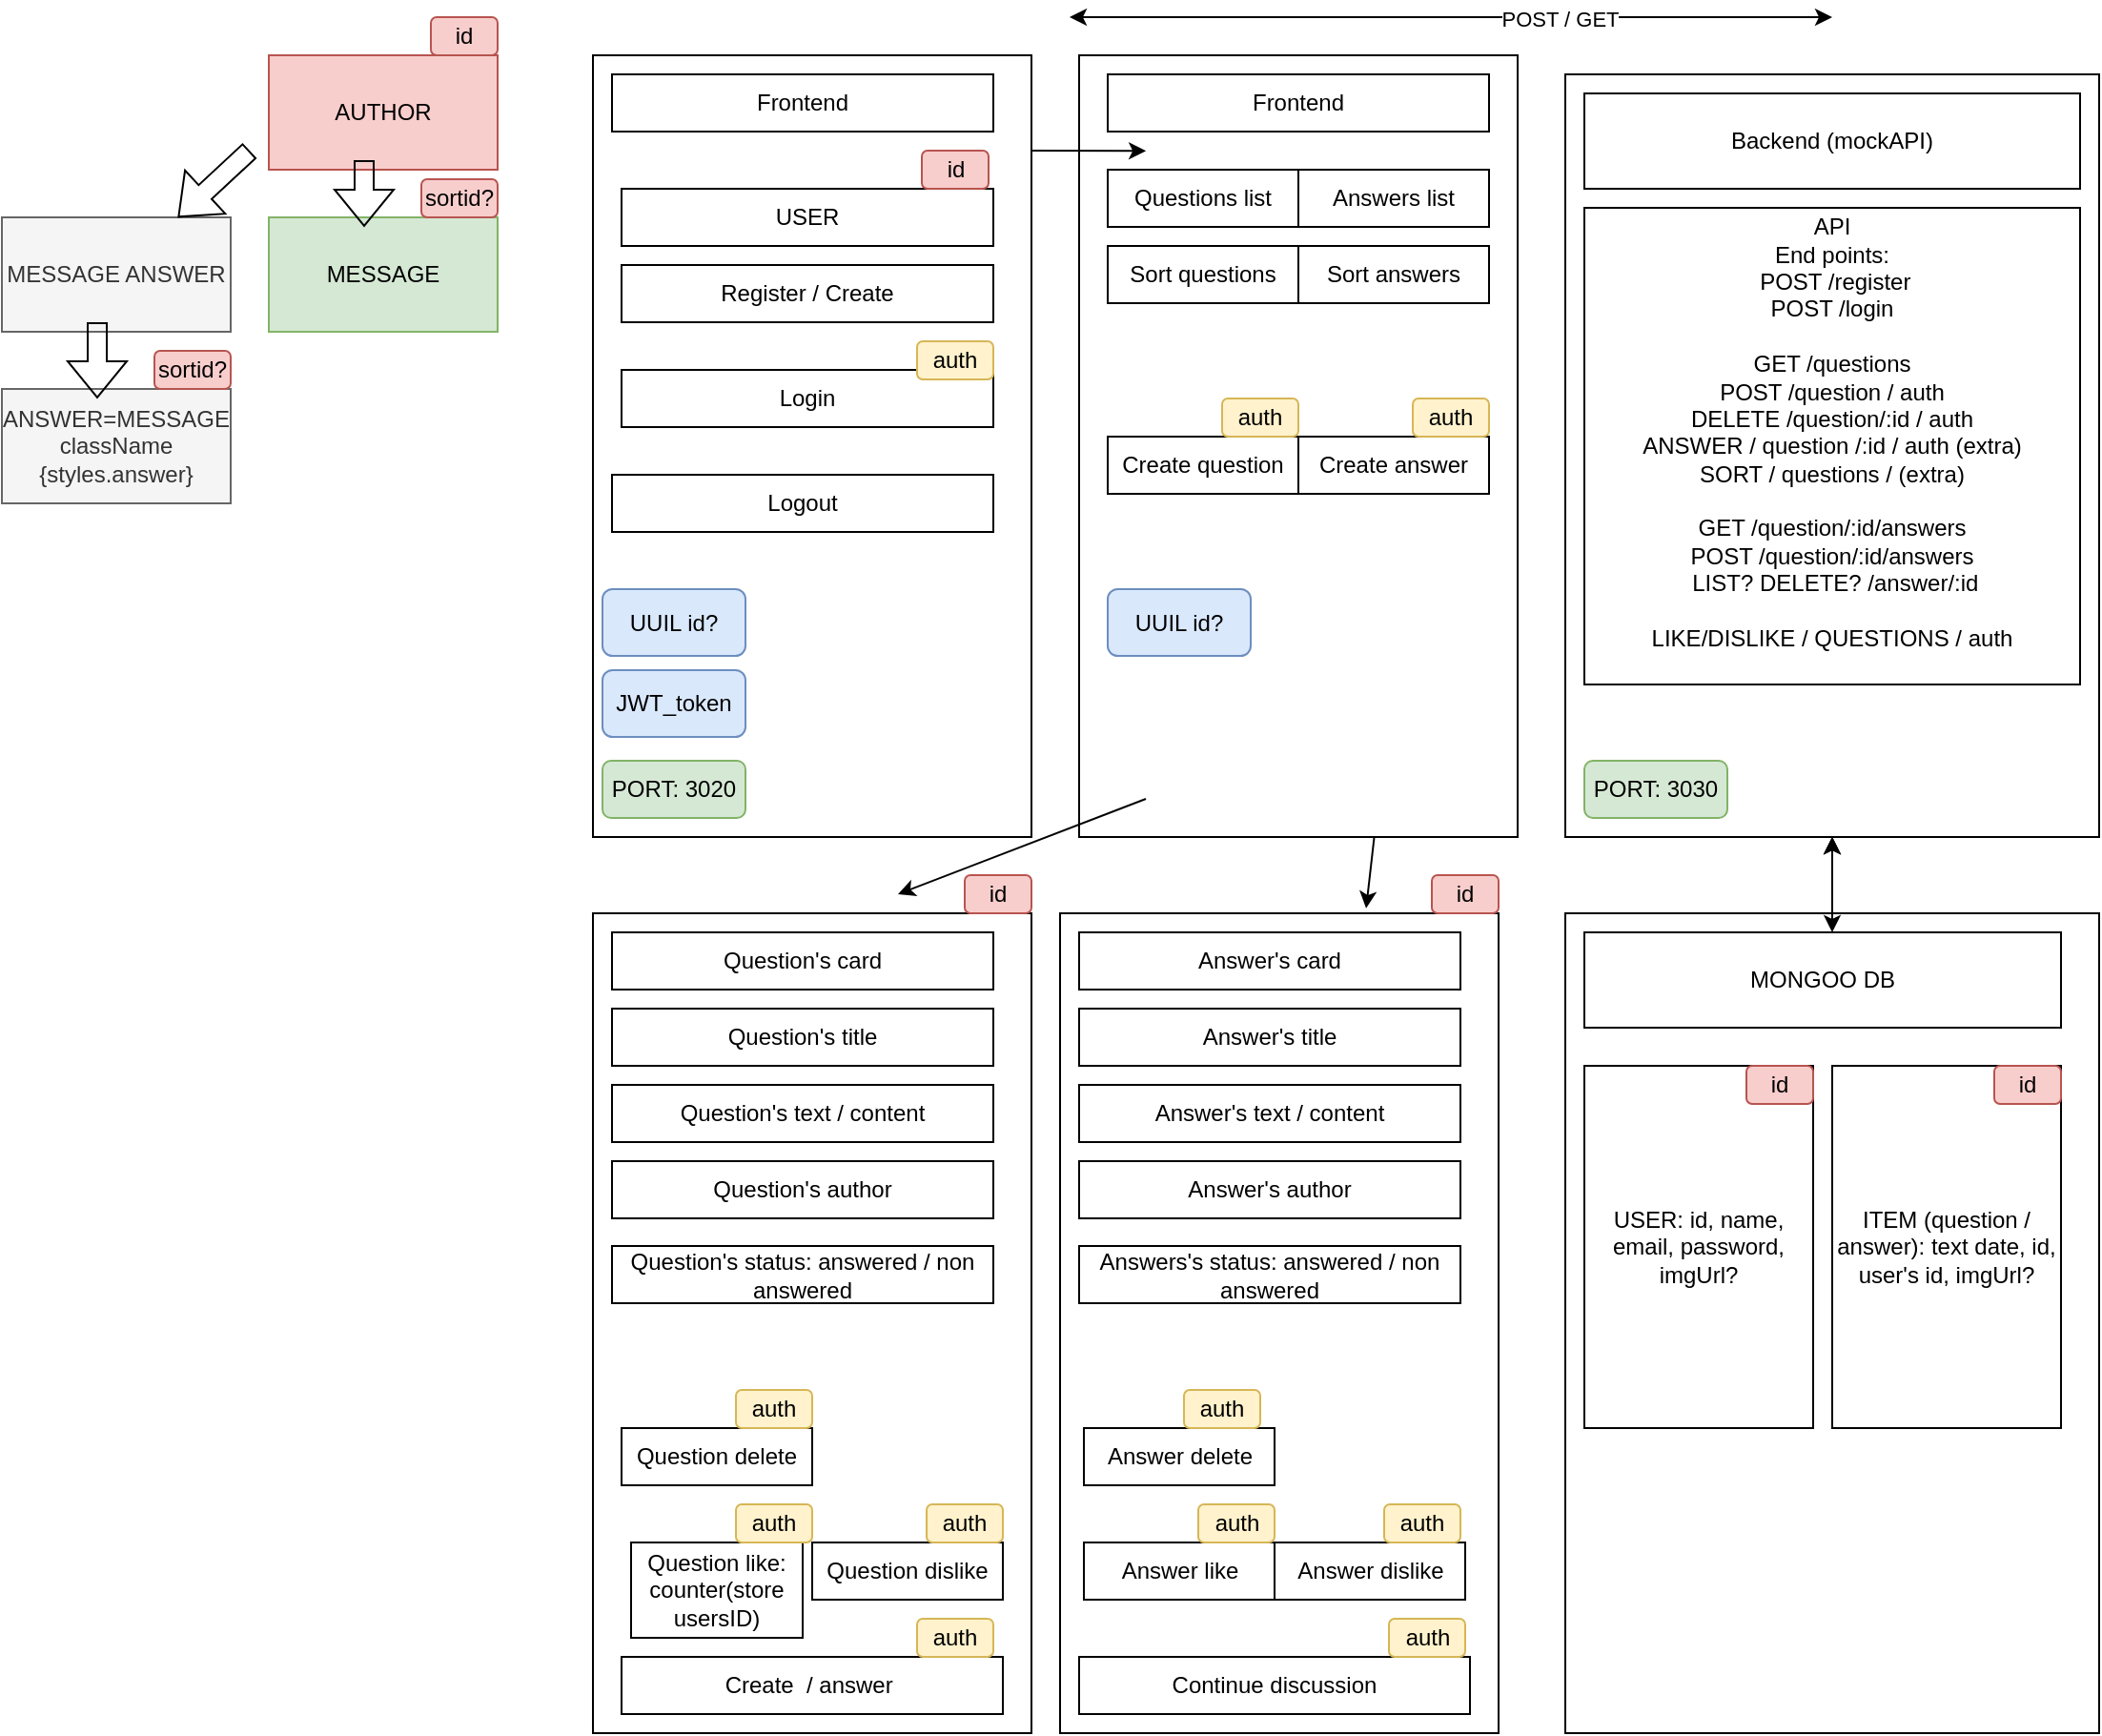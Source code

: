 <mxfile version="24.4.4" type="device">
  <diagram name="Page-1" id="D9mOj6JneDjyQwjwsHos">
    <mxGraphModel dx="2357" dy="809" grid="1" gridSize="10" guides="1" tooltips="1" connect="1" arrows="1" fold="1" page="1" pageScale="1" pageWidth="827" pageHeight="1169" math="0" shadow="0">
      <root>
        <mxCell id="0" />
        <mxCell id="1" parent="0" />
        <mxCell id="K2vp-6SO2uoy4oLffi3V-91" value="" style="edgeStyle=orthogonalEdgeStyle;rounded=0;orthogonalLoop=1;jettySize=auto;html=1;" edge="1" parent="1" source="K2vp-6SO2uoy4oLffi3V-1" target="K2vp-6SO2uoy4oLffi3V-5">
          <mxGeometry relative="1" as="geometry" />
        </mxCell>
        <mxCell id="K2vp-6SO2uoy4oLffi3V-92" style="edgeStyle=orthogonalEdgeStyle;rounded=0;orthogonalLoop=1;jettySize=auto;html=1;" edge="1" parent="1" source="K2vp-6SO2uoy4oLffi3V-1" target="K2vp-6SO2uoy4oLffi3V-5">
          <mxGeometry relative="1" as="geometry" />
        </mxCell>
        <mxCell id="K2vp-6SO2uoy4oLffi3V-1" value="" style="rounded=0;whiteSpace=wrap;html=1;" vertex="1" parent="1">
          <mxGeometry x="520" y="480" width="280" height="430" as="geometry" />
        </mxCell>
        <mxCell id="K2vp-6SO2uoy4oLffi3V-5" value="" style="rounded=0;whiteSpace=wrap;html=1;" vertex="1" parent="1">
          <mxGeometry x="520" y="40" width="280" height="400" as="geometry" />
        </mxCell>
        <mxCell id="K2vp-6SO2uoy4oLffi3V-6" value="" style="rounded=0;whiteSpace=wrap;html=1;" vertex="1" parent="1">
          <mxGeometry x="10" y="30" width="230" height="410" as="geometry" />
        </mxCell>
        <mxCell id="K2vp-6SO2uoy4oLffi3V-7" value="Frontend" style="rounded=0;whiteSpace=wrap;html=1;" vertex="1" parent="1">
          <mxGeometry x="20" y="40" width="200" height="30" as="geometry" />
        </mxCell>
        <mxCell id="K2vp-6SO2uoy4oLffi3V-8" value="Register / Create" style="rounded=0;whiteSpace=wrap;html=1;" vertex="1" parent="1">
          <mxGeometry x="25" y="140" width="195" height="30" as="geometry" />
        </mxCell>
        <mxCell id="K2vp-6SO2uoy4oLffi3V-9" value="Login" style="rounded=0;whiteSpace=wrap;html=1;" vertex="1" parent="1">
          <mxGeometry x="25" y="195" width="195" height="30" as="geometry" />
        </mxCell>
        <mxCell id="K2vp-6SO2uoy4oLffi3V-10" value="Logout" style="rounded=0;whiteSpace=wrap;html=1;" vertex="1" parent="1">
          <mxGeometry x="20" y="250" width="200" height="30" as="geometry" />
        </mxCell>
        <mxCell id="K2vp-6SO2uoy4oLffi3V-15" value="" style="rounded=0;whiteSpace=wrap;html=1;" vertex="1" parent="1">
          <mxGeometry x="255" y="480" width="230" height="430" as="geometry" />
        </mxCell>
        <mxCell id="K2vp-6SO2uoy4oLffi3V-16" value="Answer&#39;s card" style="rounded=0;whiteSpace=wrap;html=1;" vertex="1" parent="1">
          <mxGeometry x="265" y="490" width="200" height="30" as="geometry" />
        </mxCell>
        <mxCell id="K2vp-6SO2uoy4oLffi3V-17" value="Answer&#39;s title" style="rounded=0;whiteSpace=wrap;html=1;" vertex="1" parent="1">
          <mxGeometry x="265" y="530" width="200" height="30" as="geometry" />
        </mxCell>
        <mxCell id="K2vp-6SO2uoy4oLffi3V-18" value="Answer&#39;s text / content" style="rounded=0;whiteSpace=wrap;html=1;" vertex="1" parent="1">
          <mxGeometry x="265" y="570" width="200" height="30" as="geometry" />
        </mxCell>
        <mxCell id="K2vp-6SO2uoy4oLffi3V-19" value="Answer&#39;s author" style="rounded=0;whiteSpace=wrap;html=1;" vertex="1" parent="1">
          <mxGeometry x="265" y="610" width="200" height="30" as="geometry" />
        </mxCell>
        <mxCell id="K2vp-6SO2uoy4oLffi3V-20" value="Answers&#39;s status: answered / non answered" style="rounded=0;whiteSpace=wrap;html=1;" vertex="1" parent="1">
          <mxGeometry x="265" y="654.5" width="200" height="30" as="geometry" />
        </mxCell>
        <mxCell id="K2vp-6SO2uoy4oLffi3V-22" value="Answer like" style="rounded=0;whiteSpace=wrap;html=1;" vertex="1" parent="1">
          <mxGeometry x="267.5" y="810" width="100" height="30" as="geometry" />
        </mxCell>
        <mxCell id="K2vp-6SO2uoy4oLffi3V-23" value="Answer dislike" style="rounded=0;whiteSpace=wrap;html=1;" vertex="1" parent="1">
          <mxGeometry x="367.5" y="810" width="100" height="30" as="geometry" />
        </mxCell>
        <mxCell id="K2vp-6SO2uoy4oLffi3V-24" value="Continue discussion" style="rounded=0;whiteSpace=wrap;html=1;" vertex="1" parent="1">
          <mxGeometry x="265" y="870" width="205" height="30" as="geometry" />
        </mxCell>
        <mxCell id="K2vp-6SO2uoy4oLffi3V-27" value="Answer delete" style="rounded=0;whiteSpace=wrap;html=1;" vertex="1" parent="1">
          <mxGeometry x="267.5" y="750" width="100" height="30" as="geometry" />
        </mxCell>
        <mxCell id="K2vp-6SO2uoy4oLffi3V-28" value="USER" style="rounded=0;whiteSpace=wrap;html=1;" vertex="1" parent="1">
          <mxGeometry x="25" y="100" width="195" height="30" as="geometry" />
        </mxCell>
        <mxCell id="K2vp-6SO2uoy4oLffi3V-43" value="" style="rounded=0;whiteSpace=wrap;html=1;" vertex="1" parent="1">
          <mxGeometry x="10" y="480" width="230" height="430" as="geometry" />
        </mxCell>
        <mxCell id="K2vp-6SO2uoy4oLffi3V-44" value="Question&#39;s card" style="rounded=0;whiteSpace=wrap;html=1;" vertex="1" parent="1">
          <mxGeometry x="20" y="490" width="200" height="30" as="geometry" />
        </mxCell>
        <mxCell id="K2vp-6SO2uoy4oLffi3V-45" value="Question&#39;s title" style="rounded=0;whiteSpace=wrap;html=1;" vertex="1" parent="1">
          <mxGeometry x="20" y="530" width="200" height="30" as="geometry" />
        </mxCell>
        <mxCell id="K2vp-6SO2uoy4oLffi3V-46" value="Question&#39;s text / content" style="rounded=0;whiteSpace=wrap;html=1;" vertex="1" parent="1">
          <mxGeometry x="20" y="570" width="200" height="30" as="geometry" />
        </mxCell>
        <mxCell id="K2vp-6SO2uoy4oLffi3V-47" value="Question&#39;s author" style="rounded=0;whiteSpace=wrap;html=1;" vertex="1" parent="1">
          <mxGeometry x="20" y="610" width="200" height="30" as="geometry" />
        </mxCell>
        <mxCell id="K2vp-6SO2uoy4oLffi3V-48" value="Question&#39;s status: answered / non answered" style="rounded=0;whiteSpace=wrap;html=1;" vertex="1" parent="1">
          <mxGeometry x="20" y="654.5" width="200" height="30" as="geometry" />
        </mxCell>
        <mxCell id="K2vp-6SO2uoy4oLffi3V-49" value="Question delete" style="rounded=0;whiteSpace=wrap;html=1;" vertex="1" parent="1">
          <mxGeometry x="25" y="750" width="100" height="30" as="geometry" />
        </mxCell>
        <mxCell id="K2vp-6SO2uoy4oLffi3V-50" value="Question like: counter(store usersID)" style="rounded=0;whiteSpace=wrap;html=1;" vertex="1" parent="1">
          <mxGeometry x="30" y="810" width="90" height="50" as="geometry" />
        </mxCell>
        <mxCell id="K2vp-6SO2uoy4oLffi3V-51" value="Question dislike" style="rounded=0;whiteSpace=wrap;html=1;" vertex="1" parent="1">
          <mxGeometry x="125" y="810" width="100" height="30" as="geometry" />
        </mxCell>
        <mxCell id="K2vp-6SO2uoy4oLffi3V-52" value="Create&amp;nbsp; / answer&amp;nbsp;" style="rounded=0;whiteSpace=wrap;html=1;" vertex="1" parent="1">
          <mxGeometry x="25" y="870" width="200" height="30" as="geometry" />
        </mxCell>
        <mxCell id="K2vp-6SO2uoy4oLffi3V-54" value="" style="rounded=0;whiteSpace=wrap;html=1;" vertex="1" parent="1">
          <mxGeometry x="265" y="30" width="230" height="410" as="geometry" />
        </mxCell>
        <mxCell id="K2vp-6SO2uoy4oLffi3V-55" value="Frontend" style="rounded=0;whiteSpace=wrap;html=1;" vertex="1" parent="1">
          <mxGeometry x="280" y="40" width="200" height="30" as="geometry" />
        </mxCell>
        <mxCell id="K2vp-6SO2uoy4oLffi3V-59" value="Create question" style="rounded=0;whiteSpace=wrap;html=1;" vertex="1" parent="1">
          <mxGeometry x="280" y="230" width="100" height="30" as="geometry" />
        </mxCell>
        <mxCell id="K2vp-6SO2uoy4oLffi3V-60" value="Create answer" style="rounded=0;whiteSpace=wrap;html=1;" vertex="1" parent="1">
          <mxGeometry x="380" y="230" width="100" height="30" as="geometry" />
        </mxCell>
        <mxCell id="K2vp-6SO2uoy4oLffi3V-61" value="Questions list" style="rounded=0;whiteSpace=wrap;html=1;" vertex="1" parent="1">
          <mxGeometry x="280" y="90" width="100" height="30" as="geometry" />
        </mxCell>
        <mxCell id="K2vp-6SO2uoy4oLffi3V-62" value="Answers list" style="rounded=0;whiteSpace=wrap;html=1;" vertex="1" parent="1">
          <mxGeometry x="380" y="90" width="100" height="30" as="geometry" />
        </mxCell>
        <mxCell id="K2vp-6SO2uoy4oLffi3V-63" value="Sort questions&lt;span style=&quot;color: rgba(0, 0, 0, 0); font-family: monospace; font-size: 0px; text-align: start; text-wrap: nowrap;&quot;&gt;%3CmxGraphModel%3E%3Croot%3E%3CmxCell%20id%3D%220%22%2F%3E%3CmxCell%20id%3D%221%22%20parent%3D%220%22%2F%3E%3CmxCell%20id%3D%222%22%20value%3D%22Answers%20list%22%20style%3D%22rounded%3D0%3BwhiteSpace%3Dwrap%3Bhtml%3D1%3B%22%20vertex%3D%221%22%20parent%3D%221%22%3E%3CmxGeometry%20x%3D%22120%22%20y%3D%22210%22%20width%3D%22100%22%20height%3D%2230%22%20as%3D%22geometry%22%2F%3E%3C%2FmxCell%3E%3C%2Froot%3E%3C%2FmxGraphModel%3E&lt;/span&gt;" style="rounded=0;whiteSpace=wrap;html=1;" vertex="1" parent="1">
          <mxGeometry x="280" y="130" width="100" height="30" as="geometry" />
        </mxCell>
        <mxCell id="K2vp-6SO2uoy4oLffi3V-64" value="Sort answers" style="rounded=0;whiteSpace=wrap;html=1;" vertex="1" parent="1">
          <mxGeometry x="380" y="130" width="100" height="30" as="geometry" />
        </mxCell>
        <mxCell id="K2vp-6SO2uoy4oLffi3V-67" value="id" style="rounded=1;whiteSpace=wrap;html=1;fillColor=#f8cecc;strokeColor=#b85450;" vertex="1" parent="1">
          <mxGeometry x="205" y="460" width="35" height="20" as="geometry" />
        </mxCell>
        <mxCell id="K2vp-6SO2uoy4oLffi3V-68" value="id" style="rounded=1;whiteSpace=wrap;html=1;fillColor=#f8cecc;strokeColor=#b85450;" vertex="1" parent="1">
          <mxGeometry x="450" y="460" width="35" height="20" as="geometry" />
        </mxCell>
        <mxCell id="K2vp-6SO2uoy4oLffi3V-69" value="id" style="rounded=1;whiteSpace=wrap;html=1;fillColor=#f8cecc;strokeColor=#b85450;" vertex="1" parent="1">
          <mxGeometry x="182.5" y="80" width="35" height="20" as="geometry" />
        </mxCell>
        <mxCell id="K2vp-6SO2uoy4oLffi3V-71" value="auth" style="rounded=1;whiteSpace=wrap;html=1;fillColor=#fff2cc;strokeColor=#d6b656;" vertex="1" parent="1">
          <mxGeometry x="180" y="180" width="40" height="20" as="geometry" />
        </mxCell>
        <mxCell id="K2vp-6SO2uoy4oLffi3V-72" value="auth" style="rounded=1;whiteSpace=wrap;html=1;fillColor=#fff2cc;strokeColor=#d6b656;" vertex="1" parent="1">
          <mxGeometry x="340" y="210" width="40" height="20" as="geometry" />
        </mxCell>
        <mxCell id="K2vp-6SO2uoy4oLffi3V-73" value="auth" style="rounded=1;whiteSpace=wrap;html=1;fillColor=#fff2cc;strokeColor=#d6b656;" vertex="1" parent="1">
          <mxGeometry x="440" y="210" width="40" height="20" as="geometry" />
        </mxCell>
        <mxCell id="K2vp-6SO2uoy4oLffi3V-74" value="auth" style="rounded=1;whiteSpace=wrap;html=1;fillColor=#fff2cc;strokeColor=#d6b656;" vertex="1" parent="1">
          <mxGeometry x="85" y="730" width="40" height="20" as="geometry" />
        </mxCell>
        <mxCell id="K2vp-6SO2uoy4oLffi3V-75" value="auth" style="rounded=1;whiteSpace=wrap;html=1;fillColor=#fff2cc;strokeColor=#d6b656;" vertex="1" parent="1">
          <mxGeometry x="180" y="850" width="40" height="20" as="geometry" />
        </mxCell>
        <mxCell id="K2vp-6SO2uoy4oLffi3V-76" value="auth" style="rounded=1;whiteSpace=wrap;html=1;fillColor=#fff2cc;strokeColor=#d6b656;" vertex="1" parent="1">
          <mxGeometry x="85" y="790" width="40" height="20" as="geometry" />
        </mxCell>
        <mxCell id="K2vp-6SO2uoy4oLffi3V-77" value="auth" style="rounded=1;whiteSpace=wrap;html=1;fillColor=#fff2cc;strokeColor=#d6b656;" vertex="1" parent="1">
          <mxGeometry x="185" y="790" width="40" height="20" as="geometry" />
        </mxCell>
        <mxCell id="K2vp-6SO2uoy4oLffi3V-82" value="" style="endArrow=classic;html=1;rounded=0;entryX=0.698;entryY=-0.006;entryDx=0;entryDy=0;entryPerimeter=0;exitX=0.673;exitY=1;exitDx=0;exitDy=0;exitPerimeter=0;" edge="1" parent="1" source="K2vp-6SO2uoy4oLffi3V-54" target="K2vp-6SO2uoy4oLffi3V-15">
          <mxGeometry width="50" height="50" relative="1" as="geometry">
            <mxPoint x="430" y="450" as="sourcePoint" />
            <mxPoint x="410" y="470" as="targetPoint" />
          </mxGeometry>
        </mxCell>
        <mxCell id="K2vp-6SO2uoy4oLffi3V-83" value="" style="endArrow=classic;html=1;rounded=0;exitX=0.674;exitY=0.951;exitDx=0;exitDy=0;exitPerimeter=0;" edge="1" parent="1">
          <mxGeometry width="50" height="50" relative="1" as="geometry">
            <mxPoint x="300" y="420" as="sourcePoint" />
            <mxPoint x="170" y="470" as="targetPoint" />
          </mxGeometry>
        </mxCell>
        <mxCell id="K2vp-6SO2uoy4oLffi3V-84" value="" style="endArrow=classic;html=1;rounded=0;entryX=0.109;entryY=0.415;entryDx=0;entryDy=0;entryPerimeter=0;" edge="1" parent="1">
          <mxGeometry width="50" height="50" relative="1" as="geometry">
            <mxPoint x="240" y="80" as="sourcePoint" />
            <mxPoint x="300.07" y="80.15" as="targetPoint" />
          </mxGeometry>
        </mxCell>
        <mxCell id="K2vp-6SO2uoy4oLffi3V-88" value="" style="endArrow=classic;startArrow=classic;html=1;rounded=0;" edge="1" parent="1">
          <mxGeometry width="50" height="50" relative="1" as="geometry">
            <mxPoint x="260" y="10" as="sourcePoint" />
            <mxPoint x="660" y="10" as="targetPoint" />
          </mxGeometry>
        </mxCell>
        <mxCell id="K2vp-6SO2uoy4oLffi3V-89" value="POST / GET" style="edgeLabel;html=1;align=center;verticalAlign=middle;resizable=0;points=[];" vertex="1" connectable="0" parent="K2vp-6SO2uoy4oLffi3V-88">
          <mxGeometry x="0.286" y="-1" relative="1" as="geometry">
            <mxPoint as="offset" />
          </mxGeometry>
        </mxCell>
        <mxCell id="K2vp-6SO2uoy4oLffi3V-90" value="" style="endArrow=classic;startArrow=classic;html=1;rounded=0;" edge="1" parent="1" target="K2vp-6SO2uoy4oLffi3V-5">
          <mxGeometry width="50" height="50" relative="1" as="geometry">
            <mxPoint x="660" y="490" as="sourcePoint" />
            <mxPoint x="710" y="440" as="targetPoint" />
          </mxGeometry>
        </mxCell>
        <mxCell id="K2vp-6SO2uoy4oLffi3V-93" value="auth" style="rounded=1;whiteSpace=wrap;html=1;fillColor=#fff2cc;strokeColor=#d6b656;" vertex="1" parent="1">
          <mxGeometry x="320" y="730" width="40" height="20" as="geometry" />
        </mxCell>
        <mxCell id="K2vp-6SO2uoy4oLffi3V-94" value="auth" style="rounded=1;whiteSpace=wrap;html=1;fillColor=#fff2cc;strokeColor=#d6b656;" vertex="1" parent="1">
          <mxGeometry x="327.5" y="790" width="40" height="20" as="geometry" />
        </mxCell>
        <mxCell id="K2vp-6SO2uoy4oLffi3V-95" value="auth" style="rounded=1;whiteSpace=wrap;html=1;fillColor=#fff2cc;strokeColor=#d6b656;" vertex="1" parent="1">
          <mxGeometry x="425" y="790" width="40" height="20" as="geometry" />
        </mxCell>
        <mxCell id="K2vp-6SO2uoy4oLffi3V-96" value="auth" style="rounded=1;whiteSpace=wrap;html=1;fillColor=#fff2cc;strokeColor=#d6b656;" vertex="1" parent="1">
          <mxGeometry x="427.5" y="850" width="40" height="20" as="geometry" />
        </mxCell>
        <mxCell id="K2vp-6SO2uoy4oLffi3V-97" value="USER: id, name, email, password, imgUrl?" style="rounded=0;whiteSpace=wrap;html=1;" vertex="1" parent="1">
          <mxGeometry x="530" y="560" width="120" height="190" as="geometry" />
        </mxCell>
        <mxCell id="K2vp-6SO2uoy4oLffi3V-98" value="MONGOO DB" style="rounded=0;whiteSpace=wrap;html=1;" vertex="1" parent="1">
          <mxGeometry x="530" y="490" width="250" height="50" as="geometry" />
        </mxCell>
        <mxCell id="K2vp-6SO2uoy4oLffi3V-99" value="ITEM (question / answer): text date, id, user&#39;s id, imgUrl?" style="rounded=0;whiteSpace=wrap;html=1;" vertex="1" parent="1">
          <mxGeometry x="660" y="560" width="120" height="190" as="geometry" />
        </mxCell>
        <mxCell id="K2vp-6SO2uoy4oLffi3V-100" value="id" style="rounded=1;whiteSpace=wrap;html=1;fillColor=#f8cecc;strokeColor=#b85450;" vertex="1" parent="1">
          <mxGeometry x="615" y="560" width="35" height="20" as="geometry" />
        </mxCell>
        <mxCell id="K2vp-6SO2uoy4oLffi3V-101" value="id" style="rounded=1;whiteSpace=wrap;html=1;fillColor=#f8cecc;strokeColor=#b85450;" vertex="1" parent="1">
          <mxGeometry x="745" y="560" width="35" height="20" as="geometry" />
        </mxCell>
        <mxCell id="K2vp-6SO2uoy4oLffi3V-102" value="Backend (mockAPI)" style="rounded=0;whiteSpace=wrap;html=1;" vertex="1" parent="1">
          <mxGeometry x="530" y="50" width="260" height="50" as="geometry" />
        </mxCell>
        <mxCell id="K2vp-6SO2uoy4oLffi3V-103" value="PORT: 3020" style="rounded=1;whiteSpace=wrap;html=1;fillColor=#d5e8d4;strokeColor=#82b366;" vertex="1" parent="1">
          <mxGeometry x="15" y="400" width="75" height="30" as="geometry" />
        </mxCell>
        <mxCell id="K2vp-6SO2uoy4oLffi3V-104" value="API&lt;div&gt;End points:&lt;/div&gt;&lt;div&gt;&amp;nbsp;&lt;span style=&quot;background-color: initial;&quot;&gt;POST /register&lt;/span&gt;&lt;/div&gt;&lt;div&gt;POST /login&lt;/div&gt;&lt;div&gt;&lt;br&gt;&lt;/div&gt;&lt;div&gt;GET /questions&lt;/div&gt;&lt;div&gt;POST /question / auth&lt;/div&gt;&lt;div&gt;DELETE /question/:id / auth&lt;/div&gt;&lt;div&gt;ANSWER / question /:id / auth (extra)&lt;/div&gt;&lt;div&gt;SORT / questions / (extra)&lt;/div&gt;&lt;div&gt;&lt;br&gt;&lt;/div&gt;&lt;div&gt;GET /question/:id/answers&lt;/div&gt;&lt;div&gt;POST /question/:id/answers&lt;/div&gt;&lt;div&gt;&amp;nbsp;LIST? DELETE? /answer/:id&lt;/div&gt;&lt;div&gt;&lt;br&gt;&lt;/div&gt;&lt;div&gt;LIKE/DISLIKE / QUESTIONS / auth&lt;/div&gt;&lt;div&gt;&amp;nbsp;&lt;/div&gt;" style="rounded=0;whiteSpace=wrap;html=1;" vertex="1" parent="1">
          <mxGeometry x="530" y="110" width="260" height="250" as="geometry" />
        </mxCell>
        <mxCell id="K2vp-6SO2uoy4oLffi3V-105" value="PORT: 3030" style="rounded=1;whiteSpace=wrap;html=1;fillColor=#d5e8d4;strokeColor=#82b366;" vertex="1" parent="1">
          <mxGeometry x="530" y="400" width="75" height="30" as="geometry" />
        </mxCell>
        <mxCell id="K2vp-6SO2uoy4oLffi3V-106" value="JWT_token" style="rounded=1;whiteSpace=wrap;html=1;fillColor=#dae8fc;strokeColor=#6c8ebf;" vertex="1" parent="1">
          <mxGeometry x="15" y="352.5" width="75" height="35" as="geometry" />
        </mxCell>
        <mxCell id="K2vp-6SO2uoy4oLffi3V-107" value="UUIL id?" style="rounded=1;whiteSpace=wrap;html=1;fillColor=#dae8fc;strokeColor=#6c8ebf;" vertex="1" parent="1">
          <mxGeometry x="15" y="310" width="75" height="35" as="geometry" />
        </mxCell>
        <mxCell id="K2vp-6SO2uoy4oLffi3V-108" value="UUIL id?" style="rounded=1;whiteSpace=wrap;html=1;fillColor=#dae8fc;strokeColor=#6c8ebf;" vertex="1" parent="1">
          <mxGeometry x="280" y="310" width="75" height="35" as="geometry" />
        </mxCell>
        <mxCell id="K2vp-6SO2uoy4oLffi3V-109" value="AUTHOR" style="rounded=0;whiteSpace=wrap;html=1;fillColor=#f8cecc;strokeColor=#b85450;" vertex="1" parent="1">
          <mxGeometry x="-160" y="30" width="120" height="60" as="geometry" />
        </mxCell>
        <mxCell id="K2vp-6SO2uoy4oLffi3V-110" value="MESSAGE" style="rounded=0;whiteSpace=wrap;html=1;fillColor=#d5e8d4;strokeColor=#82b366;" vertex="1" parent="1">
          <mxGeometry x="-160" y="115" width="120" height="60" as="geometry" />
        </mxCell>
        <mxCell id="K2vp-6SO2uoy4oLffi3V-111" value="" style="shape=flexArrow;endArrow=classic;html=1;rounded=0;" edge="1" parent="1">
          <mxGeometry width="50" height="50" relative="1" as="geometry">
            <mxPoint x="-110" y="85" as="sourcePoint" />
            <mxPoint x="-110" y="120" as="targetPoint" />
          </mxGeometry>
        </mxCell>
        <mxCell id="K2vp-6SO2uoy4oLffi3V-112" value="id" style="rounded=1;whiteSpace=wrap;html=1;fillColor=#f8cecc;strokeColor=#b85450;" vertex="1" parent="1">
          <mxGeometry x="-75" y="10" width="35" height="20" as="geometry" />
        </mxCell>
        <mxCell id="K2vp-6SO2uoy4oLffi3V-113" value="sortid?" style="rounded=1;whiteSpace=wrap;html=1;fillColor=#f8cecc;strokeColor=#b85450;" vertex="1" parent="1">
          <mxGeometry x="-80" y="95" width="40" height="20" as="geometry" />
        </mxCell>
        <mxCell id="K2vp-6SO2uoy4oLffi3V-114" value="MESSAGE ANSWER" style="rounded=0;whiteSpace=wrap;html=1;fillColor=#f5f5f5;fontColor=#333333;strokeColor=#666666;" vertex="1" parent="1">
          <mxGeometry x="-300" y="115" width="120" height="60" as="geometry" />
        </mxCell>
        <mxCell id="K2vp-6SO2uoy4oLffi3V-115" value="ANSWER=MESSAGE className {styles.answer}" style="rounded=0;whiteSpace=wrap;html=1;fillColor=#f5f5f5;fontColor=#333333;strokeColor=#666666;" vertex="1" parent="1">
          <mxGeometry x="-300" y="205" width="120" height="60" as="geometry" />
        </mxCell>
        <mxCell id="K2vp-6SO2uoy4oLffi3V-120" value="" style="shape=flexArrow;endArrow=classic;html=1;rounded=0;" edge="1" parent="1">
          <mxGeometry width="50" height="50" relative="1" as="geometry">
            <mxPoint x="-250" y="170" as="sourcePoint" />
            <mxPoint x="-250" y="210" as="targetPoint" />
          </mxGeometry>
        </mxCell>
        <mxCell id="K2vp-6SO2uoy4oLffi3V-121" value="" style="shape=flexArrow;endArrow=classic;html=1;rounded=0;" edge="1" parent="1" target="K2vp-6SO2uoy4oLffi3V-114">
          <mxGeometry width="50" height="50" relative="1" as="geometry">
            <mxPoint x="-170" y="80" as="sourcePoint" />
            <mxPoint x="-120" y="30" as="targetPoint" />
          </mxGeometry>
        </mxCell>
        <mxCell id="K2vp-6SO2uoy4oLffi3V-123" value="sortid?" style="rounded=1;whiteSpace=wrap;html=1;fillColor=#f8cecc;strokeColor=#b85450;" vertex="1" parent="1">
          <mxGeometry x="-220" y="185" width="40" height="20" as="geometry" />
        </mxCell>
      </root>
    </mxGraphModel>
  </diagram>
</mxfile>
